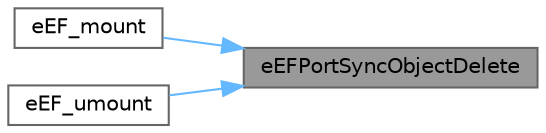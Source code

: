 digraph "eEFPortSyncObjectDelete"
{
 // LATEX_PDF_SIZE
  bgcolor="transparent";
  edge [fontname=Helvetica,fontsize=10,labelfontname=Helvetica,labelfontsize=10];
  node [fontname=Helvetica,fontsize=10,shape=box,height=0.2,width=0.4];
  rankdir="RL";
  Node1 [id="Node000001",label="eEFPortSyncObjectDelete",height=0.2,width=0.4,color="gray40", fillcolor="grey60", style="filled", fontcolor="black",tooltip="Delete a Synchronization Object This function is called in f_mount() function to delete a synchroniza..."];
  Node1 -> Node2 [id="edge1_Node000001_Node000002",dir="back",color="steelblue1",style="solid",tooltip=" "];
  Node2 [id="Node000002",label="eEF_mount",height=0.2,width=0.4,color="grey40", fillcolor="white", style="filled",URL="$ef__mount_8c.html#a9b9743613f37cad39c48b529f33264ca",tooltip="Mount a Logical Drive."];
  Node1 -> Node3 [id="edge2_Node000001_Node000003",dir="back",color="steelblue1",style="solid",tooltip=" "];
  Node3 [id="Node000003",label="eEF_umount",height=0.2,width=0.4,color="grey40", fillcolor="white", style="filled",URL="$ef__mount_8c.html#ae72c1790fa7d9e32e222f28041c5e7bf",tooltip="Unmount a Logical Drive."];
}
